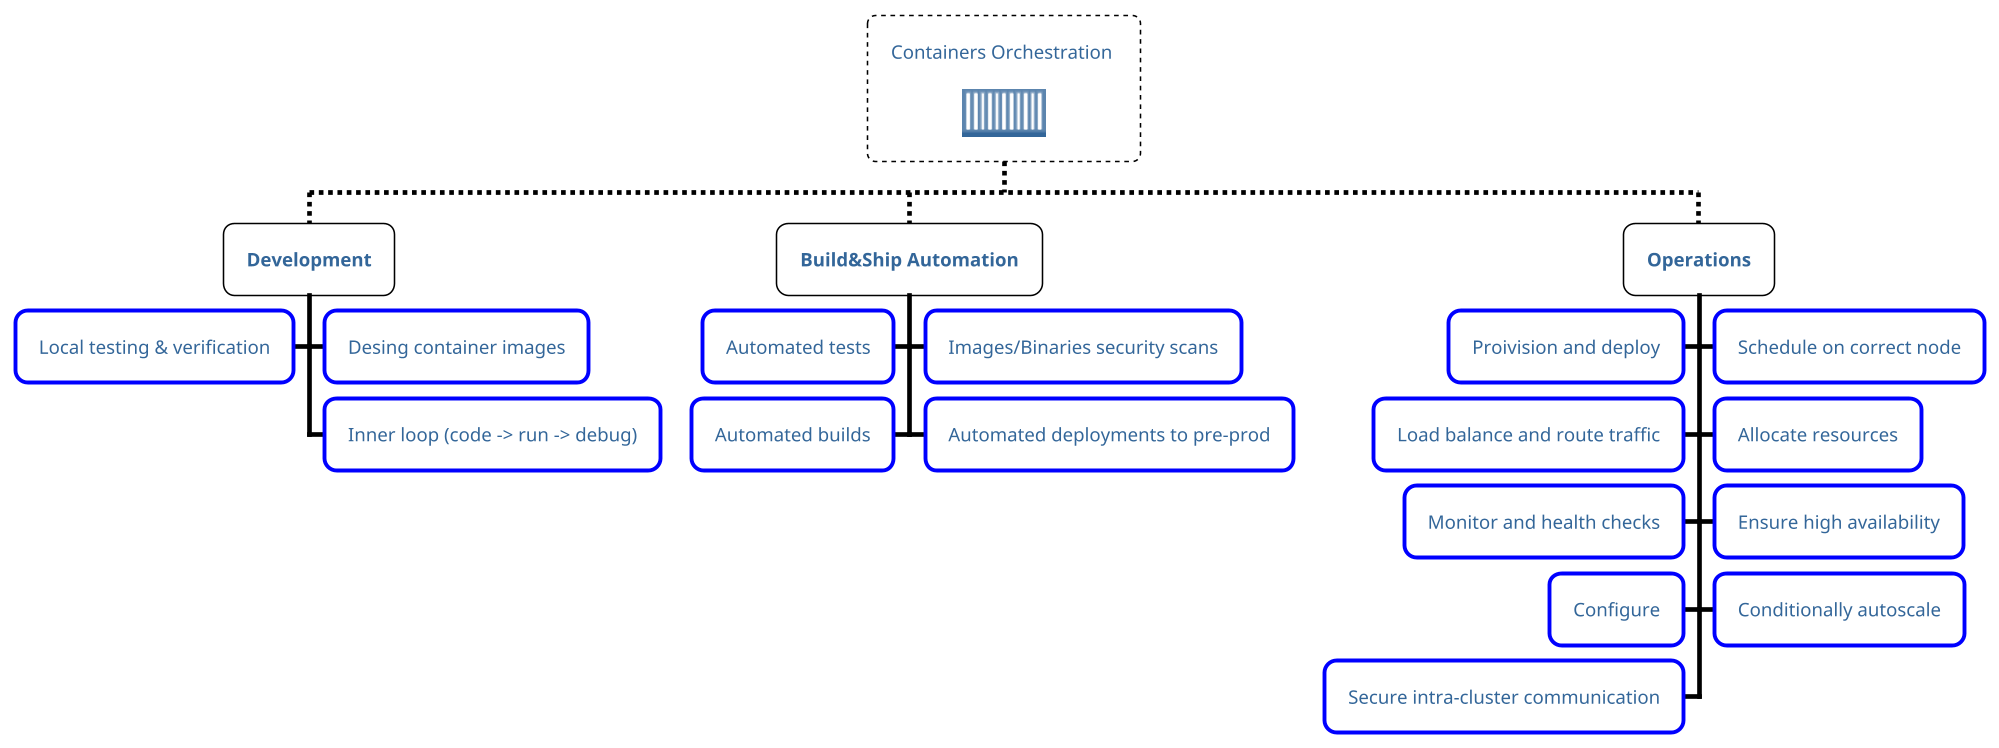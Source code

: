 @startwbs k8s-containers-orchestration-tree

scale 1920x1080

'Icons
!include <aws/Compute/AmazonECS/ECScontainer/ECScontainer>

'Global Skinparams
skinparam defaultTextAlignment center

'Diagram Style
'"!theme" directive will be overriden, but fond will stay

!theme silver
<style>
wbsDiagram {
    BackgroundColor White
    :depth(0) {
        RoundCorner 10
        LineColor black
        LineStyle 3
    }
    :depth(1){
        LineColor black
        FontStyle Bold
    }
    :depth(2){
        LineColor blue
        LineThickness 2.5
    }
}
</style>


* Containers Orchestration \n\n<$ECScontainer>
** Development
*** Desing container images
*** Inner loop (code -> run -> debug)
***< Local testing & verification
** Build&Ship Automation
*** Images/Binaries security scans
***< Automated tests
***< Automated builds
*** Automated deployments to pre-prod
** Operations
***< Proivision and deploy
*** Schedule on correct node
*** Allocate resources
*** Ensure high availability
*** Conditionally autoscale
***< Load balance and route traffic
***< Monitor and health checks
***< Configure
***< Secure intra-cluster communication
@endwbs